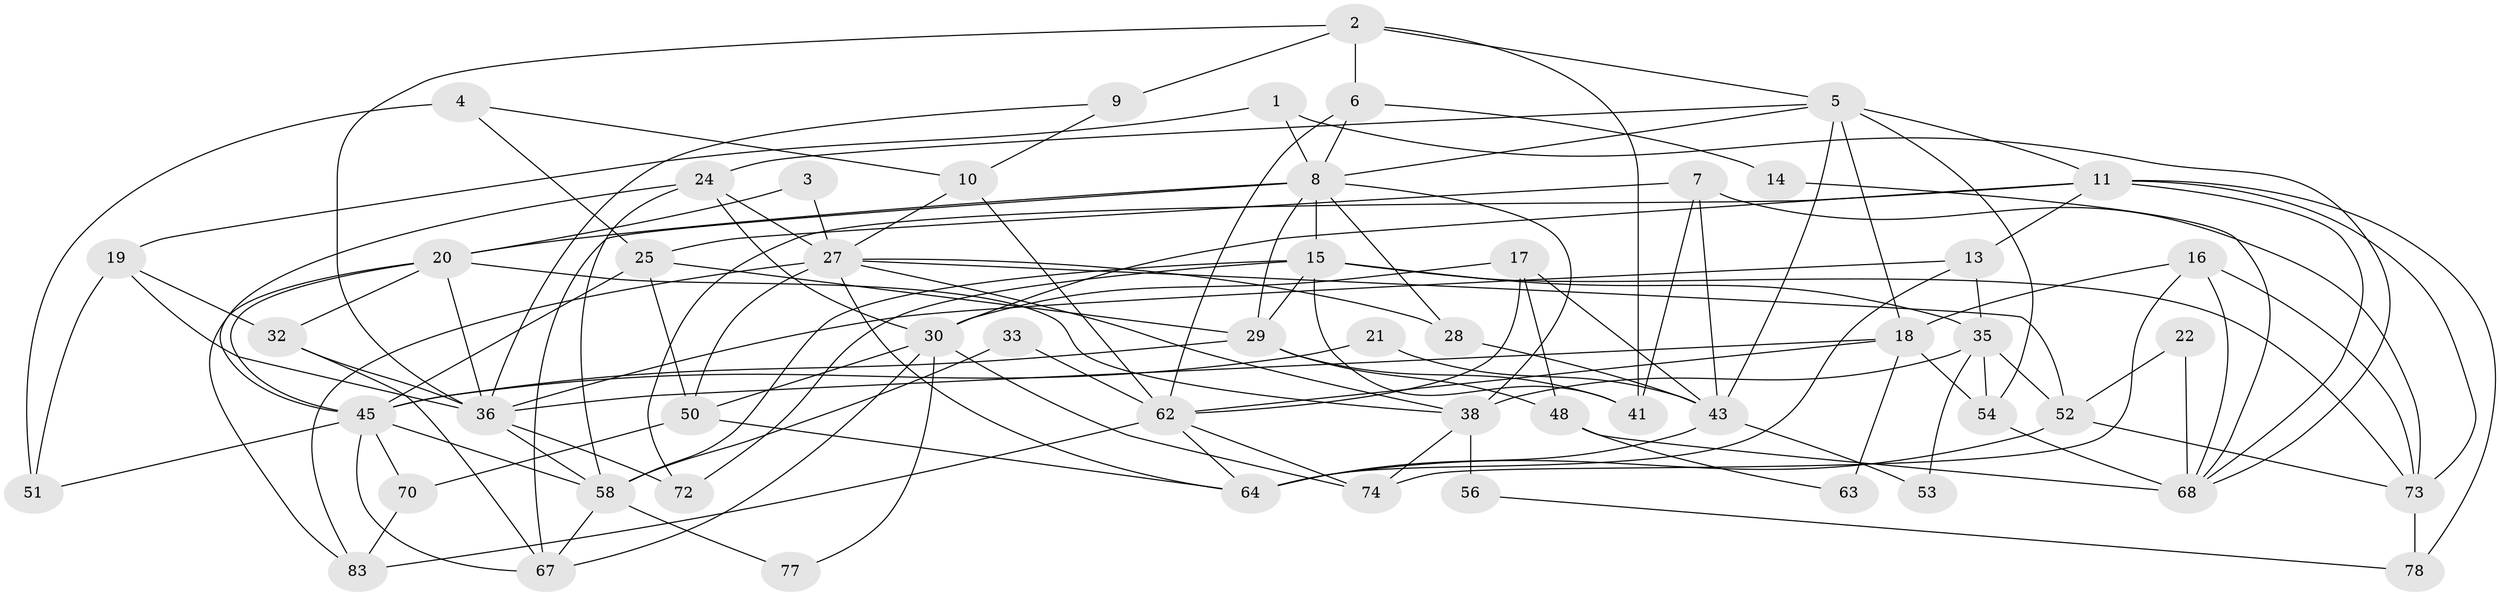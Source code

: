 // Generated by graph-tools (version 1.1) at 2025/52/02/27/25 19:52:02]
// undirected, 55 vertices, 130 edges
graph export_dot {
graph [start="1"]
  node [color=gray90,style=filled];
  1;
  2 [super="+31"];
  3;
  4;
  5 [super="+12"];
  6 [super="+71"];
  7 [super="+59"];
  8 [super="+49"];
  9;
  10;
  11 [super="+23"];
  13 [super="+46"];
  14;
  15 [super="+39"];
  16;
  17;
  18 [super="+81"];
  19 [super="+82"];
  20 [super="+44"];
  21;
  22;
  24 [super="+26"];
  25 [super="+34"];
  27 [super="+42"];
  28;
  29;
  30 [super="+57"];
  32 [super="+37"];
  33;
  35 [super="+47"];
  36 [super="+84"];
  38 [super="+40"];
  41 [super="+66"];
  43 [super="+60"];
  45 [super="+55"];
  48 [super="+61"];
  50 [super="+69"];
  51;
  52 [super="+65"];
  53;
  54;
  56 [super="+76"];
  58;
  62 [super="+80"];
  63;
  64;
  67;
  68 [super="+79"];
  70;
  72;
  73 [super="+75"];
  74;
  77;
  78;
  83;
  1 -- 68;
  1 -- 8;
  1 -- 19;
  2 -- 5;
  2 -- 6;
  2 -- 9 [weight=2];
  2 -- 41 [weight=2];
  2 -- 36;
  3 -- 20;
  3 -- 27;
  4 -- 10;
  4 -- 25;
  4 -- 51;
  5 -- 8;
  5 -- 11;
  5 -- 18;
  5 -- 54;
  5 -- 43;
  5 -- 24;
  6 -- 62;
  6 -- 8;
  6 -- 14;
  7 -- 25;
  7 -- 41;
  7 -- 73;
  7 -- 43;
  8 -- 20;
  8 -- 28;
  8 -- 67;
  8 -- 29;
  8 -- 15;
  8 -- 38;
  9 -- 10;
  9 -- 36;
  10 -- 62;
  10 -- 27;
  11 -- 30 [weight=2];
  11 -- 72;
  11 -- 78;
  11 -- 73;
  11 -- 68;
  11 -- 13;
  13 -- 64;
  13 -- 36;
  13 -- 35;
  14 -- 68;
  15 -- 29;
  15 -- 58;
  15 -- 41;
  15 -- 72;
  15 -- 35;
  15 -- 73;
  16 -- 74;
  16 -- 68;
  16 -- 73;
  16 -- 18;
  17 -- 43;
  17 -- 48;
  17 -- 30;
  17 -- 62;
  18 -- 63 [weight=2];
  18 -- 36;
  18 -- 62;
  18 -- 54;
  19 -- 32;
  19 -- 51;
  19 -- 36;
  20 -- 36;
  20 -- 83;
  20 -- 45;
  20 -- 32;
  20 -- 38;
  21 -- 43;
  21 -- 45;
  22 -- 52;
  22 -- 68;
  24 -- 30;
  24 -- 58;
  24 -- 27;
  24 -- 45;
  25 -- 45 [weight=2];
  25 -- 50;
  25 -- 29;
  27 -- 38;
  27 -- 64;
  27 -- 50;
  27 -- 83;
  27 -- 52;
  27 -- 28;
  28 -- 43 [weight=2];
  29 -- 45;
  29 -- 48;
  29 -- 41;
  30 -- 67;
  30 -- 74;
  30 -- 50;
  30 -- 77;
  32 -- 67;
  32 -- 36;
  33 -- 58;
  33 -- 62;
  35 -- 38;
  35 -- 53;
  35 -- 52;
  35 -- 54;
  36 -- 72;
  36 -- 58;
  38 -- 56 [weight=2];
  38 -- 74;
  43 -- 64;
  43 -- 53;
  45 -- 58;
  45 -- 67;
  45 -- 51;
  45 -- 70;
  48 -- 63;
  48 -- 68 [weight=2];
  50 -- 64;
  50 -- 70;
  52 -- 64;
  52 -- 73;
  54 -- 68;
  56 -- 78;
  58 -- 67;
  58 -- 77;
  62 -- 83;
  62 -- 64;
  62 -- 74;
  70 -- 83;
  73 -- 78;
}
